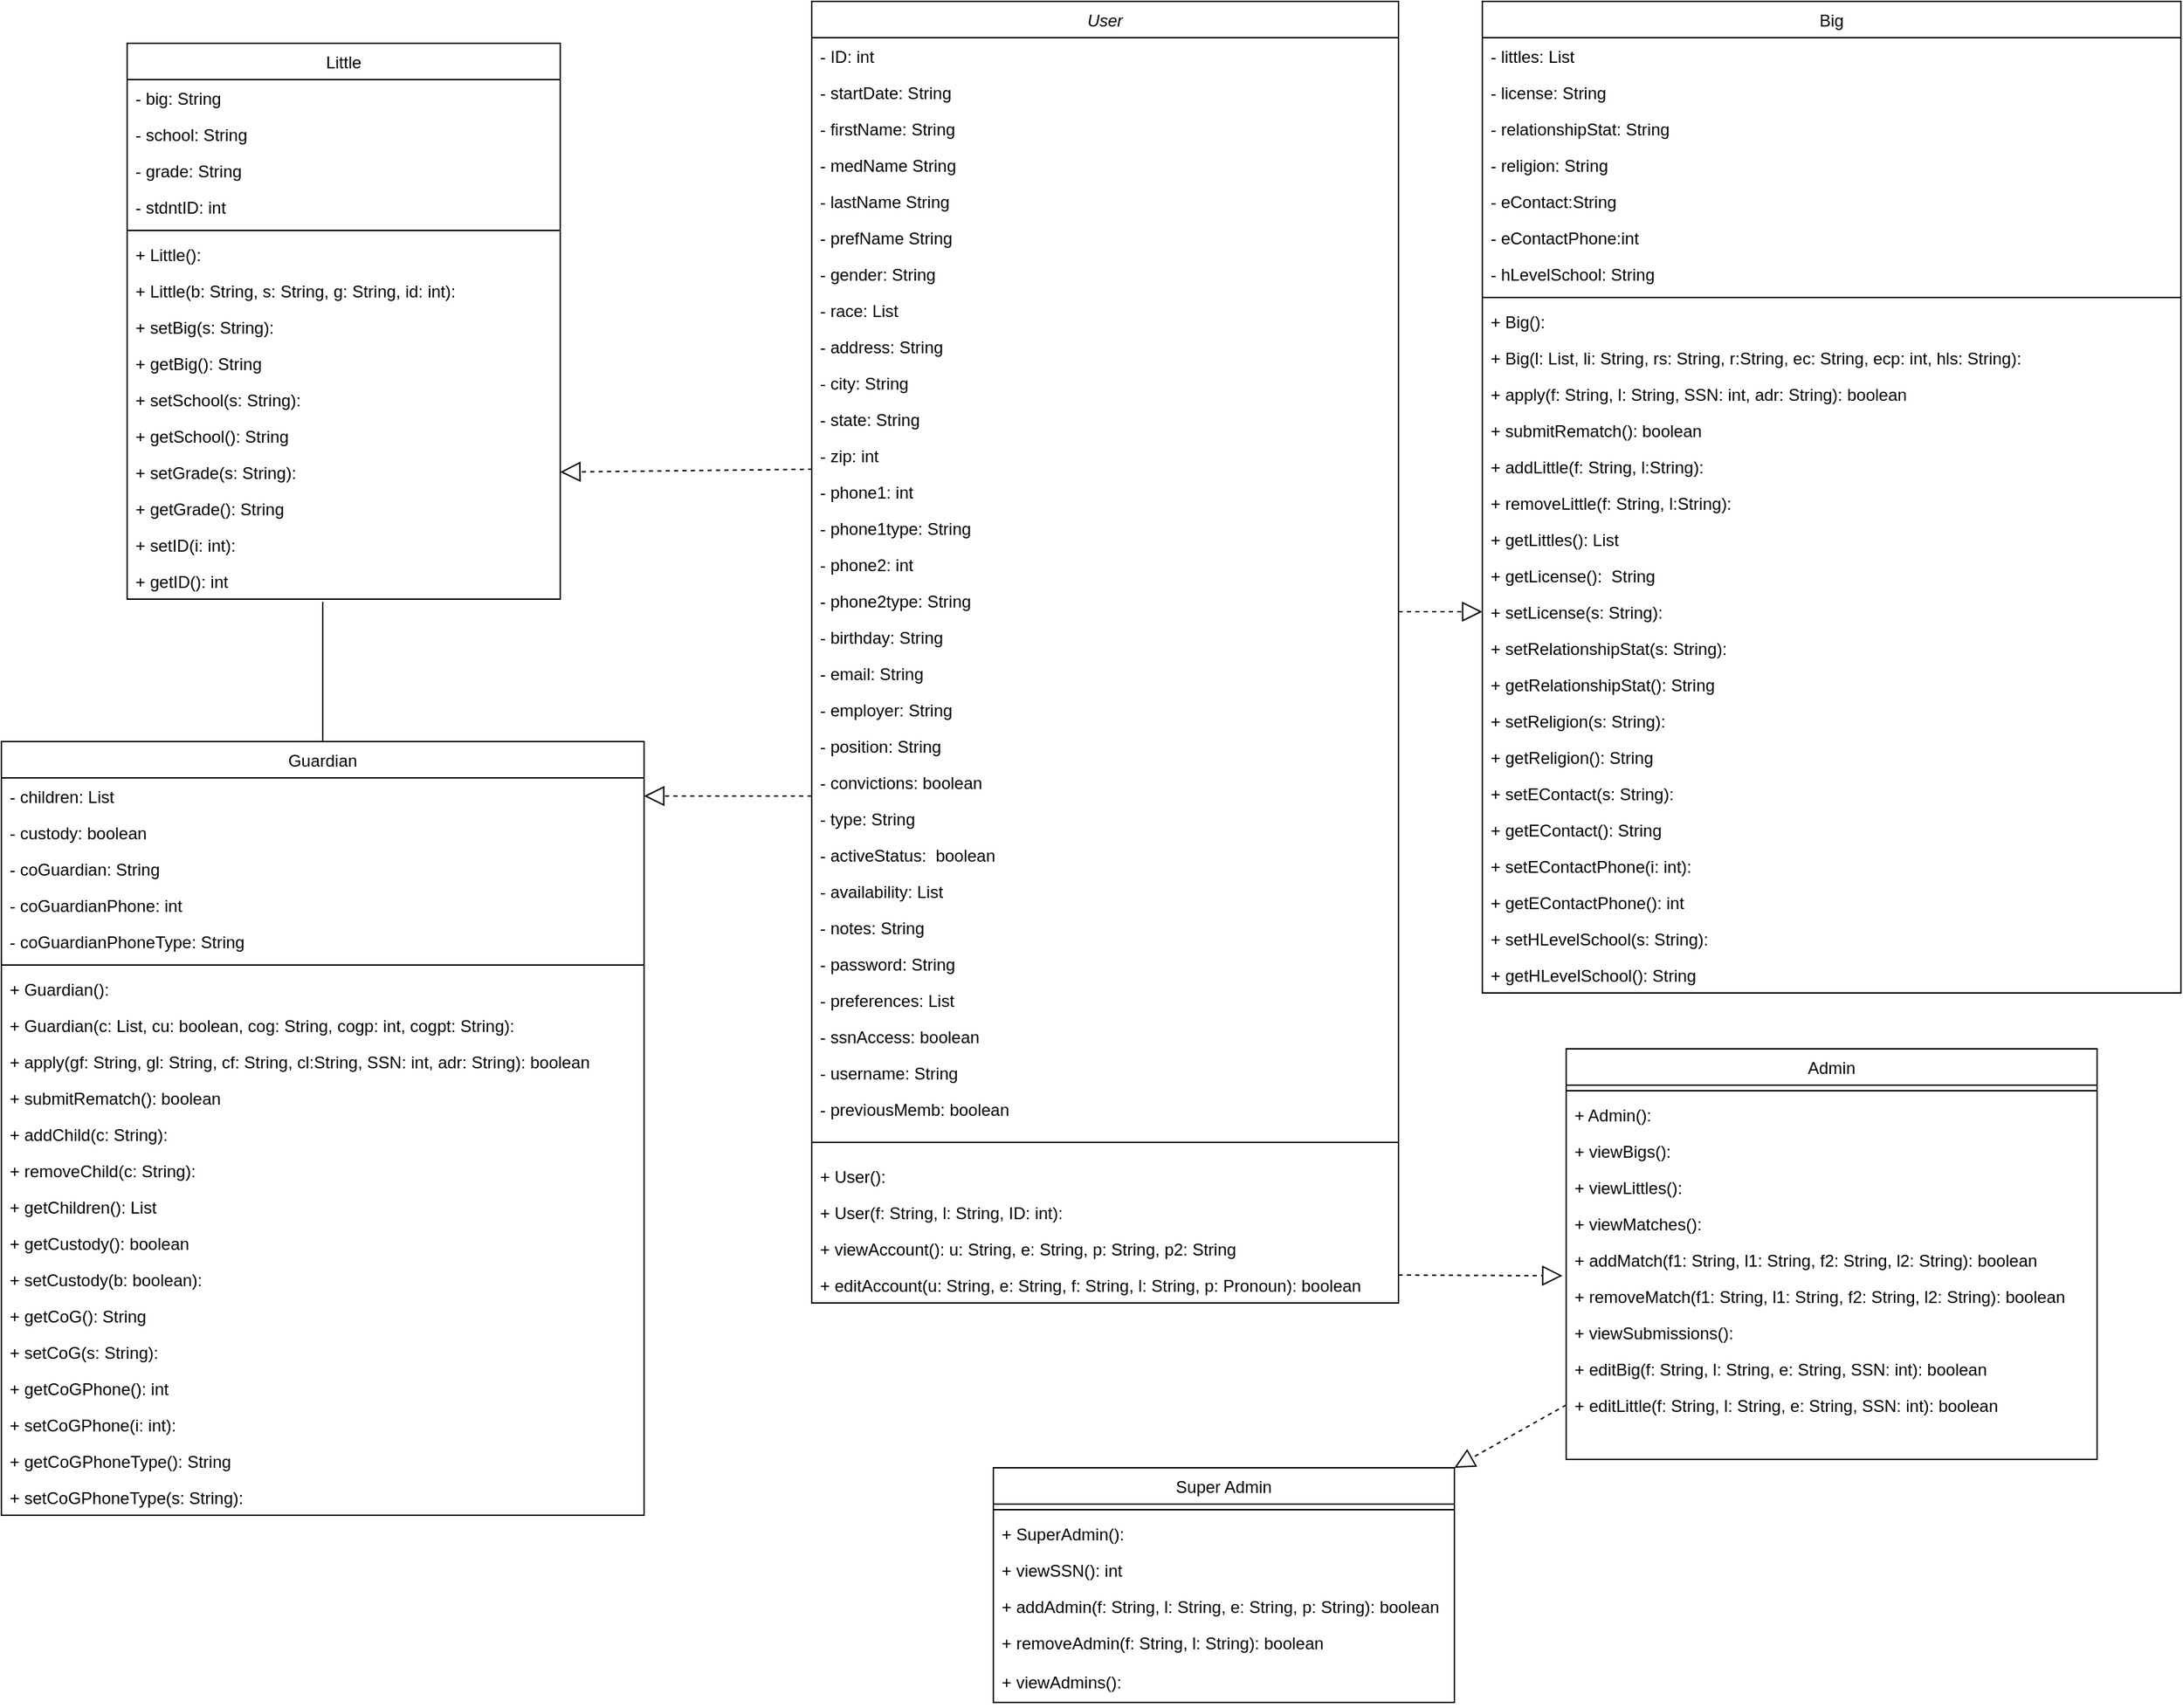 <mxfile version="16.5.6" type="github">
  <diagram id="C5RBs43oDa-KdzZeNtuy" name="Page-1">
    <mxGraphModel dx="3792" dy="1360" grid="1" gridSize="10" guides="1" tooltips="1" connect="1" arrows="1" fold="1" page="1" pageScale="1" pageWidth="827" pageHeight="1169" math="0" shadow="0">
      <root>
        <mxCell id="WIyWlLk6GJQsqaUBKTNV-0" />
        <mxCell id="WIyWlLk6GJQsqaUBKTNV-1" parent="WIyWlLk6GJQsqaUBKTNV-0" />
        <mxCell id="zkfFHV4jXpPFQw0GAbJ--0" value="User" style="swimlane;fontStyle=2;align=center;verticalAlign=top;childLayout=stackLayout;horizontal=1;startSize=26;horizontalStack=0;resizeParent=1;resizeLast=0;collapsible=1;marginBottom=0;rounded=0;shadow=0;strokeWidth=1;" parent="WIyWlLk6GJQsqaUBKTNV-1" vertex="1">
          <mxGeometry x="20" y="40" width="420" height="932" as="geometry">
            <mxRectangle x="230" y="140" width="160" height="26" as="alternateBounds" />
          </mxGeometry>
        </mxCell>
        <mxCell id="zkfFHV4jXpPFQw0GAbJ--1" value="- ID: int" style="text;align=left;verticalAlign=top;spacingLeft=4;spacingRight=4;overflow=hidden;rotatable=0;points=[[0,0.5],[1,0.5]];portConstraint=eastwest;" parent="zkfFHV4jXpPFQw0GAbJ--0" vertex="1">
          <mxGeometry y="26" width="420" height="26" as="geometry" />
        </mxCell>
        <mxCell id="zkfFHV4jXpPFQw0GAbJ--2" value="- startDate: String" style="text;align=left;verticalAlign=top;spacingLeft=4;spacingRight=4;overflow=hidden;rotatable=0;points=[[0,0.5],[1,0.5]];portConstraint=eastwest;rounded=0;shadow=0;html=0;" parent="zkfFHV4jXpPFQw0GAbJ--0" vertex="1">
          <mxGeometry y="52" width="420" height="26" as="geometry" />
        </mxCell>
        <mxCell id="zkfFHV4jXpPFQw0GAbJ--3" value="- firstName: String" style="text;align=left;verticalAlign=top;spacingLeft=4;spacingRight=4;overflow=hidden;rotatable=0;points=[[0,0.5],[1,0.5]];portConstraint=eastwest;rounded=0;shadow=0;html=0;" parent="zkfFHV4jXpPFQw0GAbJ--0" vertex="1">
          <mxGeometry y="78" width="420" height="26" as="geometry" />
        </mxCell>
        <mxCell id="RXOYsTzHCJB5Xscx5k4f-55" value="- medName String" style="text;align=left;verticalAlign=top;spacingLeft=4;spacingRight=4;overflow=hidden;rotatable=0;points=[[0,0.5],[1,0.5]];portConstraint=eastwest;rounded=0;shadow=0;html=0;" vertex="1" parent="zkfFHV4jXpPFQw0GAbJ--0">
          <mxGeometry y="104" width="420" height="26" as="geometry" />
        </mxCell>
        <mxCell id="RXOYsTzHCJB5Xscx5k4f-11" value="- lastName String" style="text;align=left;verticalAlign=top;spacingLeft=4;spacingRight=4;overflow=hidden;rotatable=0;points=[[0,0.5],[1,0.5]];portConstraint=eastwest;rounded=0;shadow=0;html=0;" vertex="1" parent="zkfFHV4jXpPFQw0GAbJ--0">
          <mxGeometry y="130" width="420" height="26" as="geometry" />
        </mxCell>
        <mxCell id="RXOYsTzHCJB5Xscx5k4f-54" value="- prefName String" style="text;align=left;verticalAlign=top;spacingLeft=4;spacingRight=4;overflow=hidden;rotatable=0;points=[[0,0.5],[1,0.5]];portConstraint=eastwest;rounded=0;shadow=0;html=0;" vertex="1" parent="zkfFHV4jXpPFQw0GAbJ--0">
          <mxGeometry y="156" width="420" height="26" as="geometry" />
        </mxCell>
        <mxCell id="RXOYsTzHCJB5Xscx5k4f-60" value="- gender: String" style="text;align=left;verticalAlign=top;spacingLeft=4;spacingRight=4;overflow=hidden;rotatable=0;points=[[0,0.5],[1,0.5]];portConstraint=eastwest;" vertex="1" parent="zkfFHV4jXpPFQw0GAbJ--0">
          <mxGeometry y="182" width="420" height="26" as="geometry" />
        </mxCell>
        <mxCell id="RXOYsTzHCJB5Xscx5k4f-65" value="- race: List" style="text;align=left;verticalAlign=top;spacingLeft=4;spacingRight=4;overflow=hidden;rotatable=0;points=[[0,0.5],[1,0.5]];portConstraint=eastwest;" vertex="1" parent="zkfFHV4jXpPFQw0GAbJ--0">
          <mxGeometry y="208" width="420" height="26" as="geometry" />
        </mxCell>
        <mxCell id="RXOYsTzHCJB5Xscx5k4f-12" value="- address: String" style="text;align=left;verticalAlign=top;spacingLeft=4;spacingRight=4;overflow=hidden;rotatable=0;points=[[0,0.5],[1,0.5]];portConstraint=eastwest;rounded=0;shadow=0;html=0;" vertex="1" parent="zkfFHV4jXpPFQw0GAbJ--0">
          <mxGeometry y="234" width="420" height="26" as="geometry" />
        </mxCell>
        <mxCell id="RXOYsTzHCJB5Xscx5k4f-13" value="- city: String" style="text;align=left;verticalAlign=top;spacingLeft=4;spacingRight=4;overflow=hidden;rotatable=0;points=[[0,0.5],[1,0.5]];portConstraint=eastwest;rounded=0;shadow=0;html=0;" vertex="1" parent="zkfFHV4jXpPFQw0GAbJ--0">
          <mxGeometry y="260" width="420" height="26" as="geometry" />
        </mxCell>
        <mxCell id="RXOYsTzHCJB5Xscx5k4f-14" value="- state: String" style="text;align=left;verticalAlign=top;spacingLeft=4;spacingRight=4;overflow=hidden;rotatable=0;points=[[0,0.5],[1,0.5]];portConstraint=eastwest;rounded=0;shadow=0;html=0;" vertex="1" parent="zkfFHV4jXpPFQw0GAbJ--0">
          <mxGeometry y="286" width="420" height="26" as="geometry" />
        </mxCell>
        <mxCell id="RXOYsTzHCJB5Xscx5k4f-15" value="- zip: int" style="text;align=left;verticalAlign=top;spacingLeft=4;spacingRight=4;overflow=hidden;rotatable=0;points=[[0,0.5],[1,0.5]];portConstraint=eastwest;rounded=0;shadow=0;html=0;" vertex="1" parent="zkfFHV4jXpPFQw0GAbJ--0">
          <mxGeometry y="312" width="420" height="26" as="geometry" />
        </mxCell>
        <mxCell id="RXOYsTzHCJB5Xscx5k4f-16" value="- phone1: int" style="text;align=left;verticalAlign=top;spacingLeft=4;spacingRight=4;overflow=hidden;rotatable=0;points=[[0,0.5],[1,0.5]];portConstraint=eastwest;rounded=0;shadow=0;html=0;" vertex="1" parent="zkfFHV4jXpPFQw0GAbJ--0">
          <mxGeometry y="338" width="420" height="26" as="geometry" />
        </mxCell>
        <mxCell id="RXOYsTzHCJB5Xscx5k4f-17" value="- phone1type: String" style="text;align=left;verticalAlign=top;spacingLeft=4;spacingRight=4;overflow=hidden;rotatable=0;points=[[0,0.5],[1,0.5]];portConstraint=eastwest;rounded=0;shadow=0;html=0;" vertex="1" parent="zkfFHV4jXpPFQw0GAbJ--0">
          <mxGeometry y="364" width="420" height="26" as="geometry" />
        </mxCell>
        <mxCell id="RXOYsTzHCJB5Xscx5k4f-18" value="- phone2: int" style="text;align=left;verticalAlign=top;spacingLeft=4;spacingRight=4;overflow=hidden;rotatable=0;points=[[0,0.5],[1,0.5]];portConstraint=eastwest;rounded=0;shadow=0;html=0;" vertex="1" parent="zkfFHV4jXpPFQw0GAbJ--0">
          <mxGeometry y="390" width="420" height="26" as="geometry" />
        </mxCell>
        <mxCell id="RXOYsTzHCJB5Xscx5k4f-19" value="- phone2type: String" style="text;align=left;verticalAlign=top;spacingLeft=4;spacingRight=4;overflow=hidden;rotatable=0;points=[[0,0.5],[1,0.5]];portConstraint=eastwest;rounded=0;shadow=0;html=0;" vertex="1" parent="zkfFHV4jXpPFQw0GAbJ--0">
          <mxGeometry y="416" width="420" height="26" as="geometry" />
        </mxCell>
        <mxCell id="RXOYsTzHCJB5Xscx5k4f-20" value="- birthday: String" style="text;align=left;verticalAlign=top;spacingLeft=4;spacingRight=4;overflow=hidden;rotatable=0;points=[[0,0.5],[1,0.5]];portConstraint=eastwest;rounded=0;shadow=0;html=0;" vertex="1" parent="zkfFHV4jXpPFQw0GAbJ--0">
          <mxGeometry y="442" width="420" height="26" as="geometry" />
        </mxCell>
        <mxCell id="RXOYsTzHCJB5Xscx5k4f-21" value="- email: String" style="text;align=left;verticalAlign=top;spacingLeft=4;spacingRight=4;overflow=hidden;rotatable=0;points=[[0,0.5],[1,0.5]];portConstraint=eastwest;rounded=0;shadow=0;html=0;" vertex="1" parent="zkfFHV4jXpPFQw0GAbJ--0">
          <mxGeometry y="468" width="420" height="26" as="geometry" />
        </mxCell>
        <mxCell id="RXOYsTzHCJB5Xscx5k4f-22" value="- employer: String" style="text;align=left;verticalAlign=top;spacingLeft=4;spacingRight=4;overflow=hidden;rotatable=0;points=[[0,0.5],[1,0.5]];portConstraint=eastwest;rounded=0;shadow=0;html=0;" vertex="1" parent="zkfFHV4jXpPFQw0GAbJ--0">
          <mxGeometry y="494" width="420" height="26" as="geometry" />
        </mxCell>
        <mxCell id="RXOYsTzHCJB5Xscx5k4f-23" value="- position: String" style="text;align=left;verticalAlign=top;spacingLeft=4;spacingRight=4;overflow=hidden;rotatable=0;points=[[0,0.5],[1,0.5]];portConstraint=eastwest;rounded=0;shadow=0;html=0;" vertex="1" parent="zkfFHV4jXpPFQw0GAbJ--0">
          <mxGeometry y="520" width="420" height="26" as="geometry" />
        </mxCell>
        <mxCell id="RXOYsTzHCJB5Xscx5k4f-24" value="- convictions: boolean" style="text;align=left;verticalAlign=top;spacingLeft=4;spacingRight=4;overflow=hidden;rotatable=0;points=[[0,0.5],[1,0.5]];portConstraint=eastwest;rounded=0;shadow=0;html=0;" vertex="1" parent="zkfFHV4jXpPFQw0GAbJ--0">
          <mxGeometry y="546" width="420" height="26" as="geometry" />
        </mxCell>
        <mxCell id="RXOYsTzHCJB5Xscx5k4f-25" value="- type: String" style="text;align=left;verticalAlign=top;spacingLeft=4;spacingRight=4;overflow=hidden;rotatable=0;points=[[0,0.5],[1,0.5]];portConstraint=eastwest;rounded=0;shadow=0;html=0;" vertex="1" parent="zkfFHV4jXpPFQw0GAbJ--0">
          <mxGeometry y="572" width="420" height="26" as="geometry" />
        </mxCell>
        <mxCell id="RXOYsTzHCJB5Xscx5k4f-26" value="- activeStatus:  boolean" style="text;align=left;verticalAlign=top;spacingLeft=4;spacingRight=4;overflow=hidden;rotatable=0;points=[[0,0.5],[1,0.5]];portConstraint=eastwest;rounded=0;shadow=0;html=0;" vertex="1" parent="zkfFHV4jXpPFQw0GAbJ--0">
          <mxGeometry y="598" width="420" height="26" as="geometry" />
        </mxCell>
        <mxCell id="RXOYsTzHCJB5Xscx5k4f-27" value="- availability: List" style="text;align=left;verticalAlign=top;spacingLeft=4;spacingRight=4;overflow=hidden;rotatable=0;points=[[0,0.5],[1,0.5]];portConstraint=eastwest;rounded=0;shadow=0;html=0;" vertex="1" parent="zkfFHV4jXpPFQw0GAbJ--0">
          <mxGeometry y="624" width="420" height="26" as="geometry" />
        </mxCell>
        <mxCell id="RXOYsTzHCJB5Xscx5k4f-29" value="- notes: String" style="text;align=left;verticalAlign=top;spacingLeft=4;spacingRight=4;overflow=hidden;rotatable=0;points=[[0,0.5],[1,0.5]];portConstraint=eastwest;rounded=0;shadow=0;html=0;" vertex="1" parent="zkfFHV4jXpPFQw0GAbJ--0">
          <mxGeometry y="650" width="420" height="26" as="geometry" />
        </mxCell>
        <mxCell id="RXOYsTzHCJB5Xscx5k4f-28" value="- password: String" style="text;align=left;verticalAlign=top;spacingLeft=4;spacingRight=4;overflow=hidden;rotatable=0;points=[[0,0.5],[1,0.5]];portConstraint=eastwest;rounded=0;shadow=0;html=0;" vertex="1" parent="zkfFHV4jXpPFQw0GAbJ--0">
          <mxGeometry y="676" width="420" height="26" as="geometry" />
        </mxCell>
        <mxCell id="RXOYsTzHCJB5Xscx5k4f-32" value="- preferences: List" style="text;align=left;verticalAlign=top;spacingLeft=4;spacingRight=4;overflow=hidden;rotatable=0;points=[[0,0.5],[1,0.5]];portConstraint=eastwest;rounded=0;shadow=0;html=0;" vertex="1" parent="zkfFHV4jXpPFQw0GAbJ--0">
          <mxGeometry y="702" width="420" height="26" as="geometry" />
        </mxCell>
        <mxCell id="RXOYsTzHCJB5Xscx5k4f-33" value="- ssnAccess: boolean" style="text;align=left;verticalAlign=top;spacingLeft=4;spacingRight=4;overflow=hidden;rotatable=0;points=[[0,0.5],[1,0.5]];portConstraint=eastwest;rounded=0;shadow=0;html=0;" vertex="1" parent="zkfFHV4jXpPFQw0GAbJ--0">
          <mxGeometry y="728" width="420" height="26" as="geometry" />
        </mxCell>
        <mxCell id="RXOYsTzHCJB5Xscx5k4f-34" value="- username: String" style="text;align=left;verticalAlign=top;spacingLeft=4;spacingRight=4;overflow=hidden;rotatable=0;points=[[0,0.5],[1,0.5]];portConstraint=eastwest;rounded=0;shadow=0;html=0;" vertex="1" parent="zkfFHV4jXpPFQw0GAbJ--0">
          <mxGeometry y="754" width="420" height="26" as="geometry" />
        </mxCell>
        <mxCell id="RXOYsTzHCJB5Xscx5k4f-66" value="- previousMemb: boolean" style="text;align=left;verticalAlign=top;spacingLeft=4;spacingRight=4;overflow=hidden;rotatable=0;points=[[0,0.5],[1,0.5]];portConstraint=eastwest;rounded=0;shadow=0;html=0;" vertex="1" parent="zkfFHV4jXpPFQw0GAbJ--0">
          <mxGeometry y="780" width="420" height="26" as="geometry" />
        </mxCell>
        <mxCell id="zkfFHV4jXpPFQw0GAbJ--4" value="" style="line;html=1;strokeWidth=1;align=left;verticalAlign=middle;spacingTop=-1;spacingLeft=3;spacingRight=3;rotatable=0;labelPosition=right;points=[];portConstraint=eastwest;" parent="zkfFHV4jXpPFQw0GAbJ--0" vertex="1">
          <mxGeometry y="806" width="420" height="22" as="geometry" />
        </mxCell>
        <mxCell id="RXOYsTzHCJB5Xscx5k4f-97" value="+ User():" style="text;align=left;verticalAlign=top;spacingLeft=4;spacingRight=4;overflow=hidden;rotatable=0;points=[[0,0.5],[1,0.5]];portConstraint=eastwest;" vertex="1" parent="zkfFHV4jXpPFQw0GAbJ--0">
          <mxGeometry y="828" width="420" height="26" as="geometry" />
        </mxCell>
        <mxCell id="RXOYsTzHCJB5Xscx5k4f-77" value="+ User(f: String, l: String, ID: int):" style="text;align=left;verticalAlign=top;spacingLeft=4;spacingRight=4;overflow=hidden;rotatable=0;points=[[0,0.5],[1,0.5]];portConstraint=eastwest;" vertex="1" parent="zkfFHV4jXpPFQw0GAbJ--0">
          <mxGeometry y="854" width="420" height="26" as="geometry" />
        </mxCell>
        <mxCell id="RXOYsTzHCJB5Xscx5k4f-40" value="+ viewAccount(): u: String, e: String, p: String, p2: String" style="text;align=left;verticalAlign=top;spacingLeft=4;spacingRight=4;overflow=hidden;rotatable=0;points=[[0,0.5],[1,0.5]];portConstraint=eastwest;" vertex="1" parent="zkfFHV4jXpPFQw0GAbJ--0">
          <mxGeometry y="880" width="420" height="26" as="geometry" />
        </mxCell>
        <mxCell id="RXOYsTzHCJB5Xscx5k4f-42" value="+ editAccount(u: String, e: String, f: String, l: String, p: Pronoun): boolean" style="text;align=left;verticalAlign=top;spacingLeft=4;spacingRight=4;overflow=hidden;rotatable=0;points=[[0,0.5],[1,0.5]];portConstraint=eastwest;" vertex="1" parent="zkfFHV4jXpPFQw0GAbJ--0">
          <mxGeometry y="906" width="420" height="26" as="geometry" />
        </mxCell>
        <mxCell id="zkfFHV4jXpPFQw0GAbJ--6" value="Admin" style="swimlane;fontStyle=0;align=center;verticalAlign=top;childLayout=stackLayout;horizontal=1;startSize=26;horizontalStack=0;resizeParent=1;resizeLast=0;collapsible=1;marginBottom=0;rounded=0;shadow=0;strokeWidth=1;" parent="WIyWlLk6GJQsqaUBKTNV-1" vertex="1">
          <mxGeometry x="560" y="790" width="380" height="294" as="geometry">
            <mxRectangle x="130" y="380" width="160" height="26" as="alternateBounds" />
          </mxGeometry>
        </mxCell>
        <mxCell id="zkfFHV4jXpPFQw0GAbJ--9" value="" style="line;html=1;strokeWidth=1;align=left;verticalAlign=middle;spacingTop=-1;spacingLeft=3;spacingRight=3;rotatable=0;labelPosition=right;points=[];portConstraint=eastwest;" parent="zkfFHV4jXpPFQw0GAbJ--6" vertex="1">
          <mxGeometry y="26" width="380" height="8" as="geometry" />
        </mxCell>
        <mxCell id="zkfFHV4jXpPFQw0GAbJ--11" value="+ Admin():" style="text;align=left;verticalAlign=top;spacingLeft=4;spacingRight=4;overflow=hidden;rotatable=0;points=[[0,0.5],[1,0.5]];portConstraint=eastwest;" parent="zkfFHV4jXpPFQw0GAbJ--6" vertex="1">
          <mxGeometry y="34" width="380" height="26" as="geometry" />
        </mxCell>
        <mxCell id="RXOYsTzHCJB5Xscx5k4f-78" value="+ viewBigs(): " style="text;align=left;verticalAlign=top;spacingLeft=4;spacingRight=4;overflow=hidden;rotatable=0;points=[[0,0.5],[1,0.5]];portConstraint=eastwest;" vertex="1" parent="zkfFHV4jXpPFQw0GAbJ--6">
          <mxGeometry y="60" width="380" height="26" as="geometry" />
        </mxCell>
        <mxCell id="RXOYsTzHCJB5Xscx5k4f-38" value="+ viewLittles(): " style="text;align=left;verticalAlign=top;spacingLeft=4;spacingRight=4;overflow=hidden;rotatable=0;points=[[0,0.5],[1,0.5]];portConstraint=eastwest;" vertex="1" parent="zkfFHV4jXpPFQw0GAbJ--6">
          <mxGeometry y="86" width="380" height="26" as="geometry" />
        </mxCell>
        <mxCell id="RXOYsTzHCJB5Xscx5k4f-39" value="+ viewMatches(): " style="text;align=left;verticalAlign=top;spacingLeft=4;spacingRight=4;overflow=hidden;rotatable=0;points=[[0,0.5],[1,0.5]];portConstraint=eastwest;" vertex="1" parent="zkfFHV4jXpPFQw0GAbJ--6">
          <mxGeometry y="112" width="380" height="26" as="geometry" />
        </mxCell>
        <mxCell id="RXOYsTzHCJB5Xscx5k4f-43" value="+ addMatch(f1: String, l1: String, f2: String, l2: String): boolean " style="text;align=left;verticalAlign=top;spacingLeft=4;spacingRight=4;overflow=hidden;rotatable=0;points=[[0,0.5],[1,0.5]];portConstraint=eastwest;" vertex="1" parent="zkfFHV4jXpPFQw0GAbJ--6">
          <mxGeometry y="138" width="380" height="26" as="geometry" />
        </mxCell>
        <mxCell id="RXOYsTzHCJB5Xscx5k4f-44" value="+ removeMatch(f1: String, l1: String, f2: String, l2: String): boolean " style="text;align=left;verticalAlign=top;spacingLeft=4;spacingRight=4;overflow=hidden;rotatable=0;points=[[0,0.5],[1,0.5]];portConstraint=eastwest;" vertex="1" parent="zkfFHV4jXpPFQw0GAbJ--6">
          <mxGeometry y="164" width="380" height="26" as="geometry" />
        </mxCell>
        <mxCell id="RXOYsTzHCJB5Xscx5k4f-46" value="+ viewSubmissions(): " style="text;align=left;verticalAlign=top;spacingLeft=4;spacingRight=4;overflow=hidden;rotatable=0;points=[[0,0.5],[1,0.5]];portConstraint=eastwest;" vertex="1" parent="zkfFHV4jXpPFQw0GAbJ--6">
          <mxGeometry y="190" width="380" height="26" as="geometry" />
        </mxCell>
        <mxCell id="RXOYsTzHCJB5Xscx5k4f-47" value="+ editBig(f: String, l: String, e: String, SSN: int): boolean " style="text;align=left;verticalAlign=top;spacingLeft=4;spacingRight=4;overflow=hidden;rotatable=0;points=[[0,0.5],[1,0.5]];portConstraint=eastwest;" vertex="1" parent="zkfFHV4jXpPFQw0GAbJ--6">
          <mxGeometry y="216" width="380" height="26" as="geometry" />
        </mxCell>
        <mxCell id="RXOYsTzHCJB5Xscx5k4f-48" value="+ editLittle(f: String, l: String, e: String, SSN: int): boolean " style="text;align=left;verticalAlign=top;spacingLeft=4;spacingRight=4;overflow=hidden;rotatable=0;points=[[0,0.5],[1,0.5]];portConstraint=eastwest;" vertex="1" parent="zkfFHV4jXpPFQw0GAbJ--6">
          <mxGeometry y="242" width="380" height="26" as="geometry" />
        </mxCell>
        <mxCell id="zkfFHV4jXpPFQw0GAbJ--13" value="Little" style="swimlane;fontStyle=0;align=center;verticalAlign=top;childLayout=stackLayout;horizontal=1;startSize=26;horizontalStack=0;resizeParent=1;resizeLast=0;collapsible=1;marginBottom=0;rounded=0;shadow=0;strokeWidth=1;" parent="WIyWlLk6GJQsqaUBKTNV-1" vertex="1">
          <mxGeometry x="-470" y="70" width="310" height="398" as="geometry">
            <mxRectangle x="340" y="380" width="170" height="26" as="alternateBounds" />
          </mxGeometry>
        </mxCell>
        <mxCell id="zkfFHV4jXpPFQw0GAbJ--14" value="- big: String" style="text;align=left;verticalAlign=top;spacingLeft=4;spacingRight=4;overflow=hidden;rotatable=0;points=[[0,0.5],[1,0.5]];portConstraint=eastwest;" parent="zkfFHV4jXpPFQw0GAbJ--13" vertex="1">
          <mxGeometry y="26" width="310" height="26" as="geometry" />
        </mxCell>
        <mxCell id="RXOYsTzHCJB5Xscx5k4f-62" value="- school: String" style="text;align=left;verticalAlign=top;spacingLeft=4;spacingRight=4;overflow=hidden;rotatable=0;points=[[0,0.5],[1,0.5]];portConstraint=eastwest;" vertex="1" parent="zkfFHV4jXpPFQw0GAbJ--13">
          <mxGeometry y="52" width="310" height="26" as="geometry" />
        </mxCell>
        <mxCell id="RXOYsTzHCJB5Xscx5k4f-61" value="- grade: String" style="text;align=left;verticalAlign=top;spacingLeft=4;spacingRight=4;overflow=hidden;rotatable=0;points=[[0,0.5],[1,0.5]];portConstraint=eastwest;" vertex="1" parent="zkfFHV4jXpPFQw0GAbJ--13">
          <mxGeometry y="78" width="310" height="26" as="geometry" />
        </mxCell>
        <mxCell id="RXOYsTzHCJB5Xscx5k4f-63" value="- stdntID: int" style="text;align=left;verticalAlign=top;spacingLeft=4;spacingRight=4;overflow=hidden;rotatable=0;points=[[0,0.5],[1,0.5]];portConstraint=eastwest;" vertex="1" parent="zkfFHV4jXpPFQw0GAbJ--13">
          <mxGeometry y="104" width="310" height="26" as="geometry" />
        </mxCell>
        <mxCell id="zkfFHV4jXpPFQw0GAbJ--15" value="" style="line;html=1;strokeWidth=1;align=left;verticalAlign=middle;spacingTop=-1;spacingLeft=3;spacingRight=3;rotatable=0;labelPosition=right;points=[];portConstraint=eastwest;" parent="zkfFHV4jXpPFQw0GAbJ--13" vertex="1">
          <mxGeometry y="130" width="310" height="8" as="geometry" />
        </mxCell>
        <mxCell id="RXOYsTzHCJB5Xscx5k4f-82" value="+ Little():" style="text;align=left;verticalAlign=top;spacingLeft=4;spacingRight=4;overflow=hidden;rotatable=0;points=[[0,0.5],[1,0.5]];portConstraint=eastwest;" vertex="1" parent="zkfFHV4jXpPFQw0GAbJ--13">
          <mxGeometry y="138" width="310" height="26" as="geometry" />
        </mxCell>
        <mxCell id="RXOYsTzHCJB5Xscx5k4f-100" value="+ Little(b: String, s: String, g: String, id: int):" style="text;align=left;verticalAlign=top;spacingLeft=4;spacingRight=4;overflow=hidden;rotatable=0;points=[[0,0.5],[1,0.5]];portConstraint=eastwest;" vertex="1" parent="zkfFHV4jXpPFQw0GAbJ--13">
          <mxGeometry y="164" width="310" height="26" as="geometry" />
        </mxCell>
        <mxCell id="RXOYsTzHCJB5Xscx5k4f-101" value="+ setBig(s: String):" style="text;align=left;verticalAlign=top;spacingLeft=4;spacingRight=4;overflow=hidden;rotatable=0;points=[[0,0.5],[1,0.5]];portConstraint=eastwest;" vertex="1" parent="zkfFHV4jXpPFQw0GAbJ--13">
          <mxGeometry y="190" width="310" height="26" as="geometry" />
        </mxCell>
        <mxCell id="RXOYsTzHCJB5Xscx5k4f-102" value="+ getBig(): String" style="text;align=left;verticalAlign=top;spacingLeft=4;spacingRight=4;overflow=hidden;rotatable=0;points=[[0,0.5],[1,0.5]];portConstraint=eastwest;" vertex="1" parent="zkfFHV4jXpPFQw0GAbJ--13">
          <mxGeometry y="216" width="310" height="26" as="geometry" />
        </mxCell>
        <mxCell id="RXOYsTzHCJB5Xscx5k4f-103" value="+ setSchool(s: String):" style="text;align=left;verticalAlign=top;spacingLeft=4;spacingRight=4;overflow=hidden;rotatable=0;points=[[0,0.5],[1,0.5]];portConstraint=eastwest;" vertex="1" parent="zkfFHV4jXpPFQw0GAbJ--13">
          <mxGeometry y="242" width="310" height="26" as="geometry" />
        </mxCell>
        <mxCell id="RXOYsTzHCJB5Xscx5k4f-104" value="+ getSchool(): String" style="text;align=left;verticalAlign=top;spacingLeft=4;spacingRight=4;overflow=hidden;rotatable=0;points=[[0,0.5],[1,0.5]];portConstraint=eastwest;" vertex="1" parent="zkfFHV4jXpPFQw0GAbJ--13">
          <mxGeometry y="268" width="310" height="26" as="geometry" />
        </mxCell>
        <mxCell id="RXOYsTzHCJB5Xscx5k4f-105" value="+ setGrade(s: String):" style="text;align=left;verticalAlign=top;spacingLeft=4;spacingRight=4;overflow=hidden;rotatable=0;points=[[0,0.5],[1,0.5]];portConstraint=eastwest;" vertex="1" parent="zkfFHV4jXpPFQw0GAbJ--13">
          <mxGeometry y="294" width="310" height="26" as="geometry" />
        </mxCell>
        <mxCell id="RXOYsTzHCJB5Xscx5k4f-106" value="+ getGrade(): String" style="text;align=left;verticalAlign=top;spacingLeft=4;spacingRight=4;overflow=hidden;rotatable=0;points=[[0,0.5],[1,0.5]];portConstraint=eastwest;" vertex="1" parent="zkfFHV4jXpPFQw0GAbJ--13">
          <mxGeometry y="320" width="310" height="26" as="geometry" />
        </mxCell>
        <mxCell id="RXOYsTzHCJB5Xscx5k4f-107" value="+ setID(i: int):" style="text;align=left;verticalAlign=top;spacingLeft=4;spacingRight=4;overflow=hidden;rotatable=0;points=[[0,0.5],[1,0.5]];portConstraint=eastwest;" vertex="1" parent="zkfFHV4jXpPFQw0GAbJ--13">
          <mxGeometry y="346" width="310" height="26" as="geometry" />
        </mxCell>
        <mxCell id="RXOYsTzHCJB5Xscx5k4f-108" value="+ getID(): int" style="text;align=left;verticalAlign=top;spacingLeft=4;spacingRight=4;overflow=hidden;rotatable=0;points=[[0,0.5],[1,0.5]];portConstraint=eastwest;" vertex="1" parent="zkfFHV4jXpPFQw0GAbJ--13">
          <mxGeometry y="372" width="310" height="26" as="geometry" />
        </mxCell>
        <mxCell id="zkfFHV4jXpPFQw0GAbJ--17" value="Big" style="swimlane;fontStyle=0;align=center;verticalAlign=top;childLayout=stackLayout;horizontal=1;startSize=26;horizontalStack=0;resizeParent=1;resizeLast=0;collapsible=1;marginBottom=0;rounded=0;shadow=0;strokeWidth=1;" parent="WIyWlLk6GJQsqaUBKTNV-1" vertex="1">
          <mxGeometry x="500" y="40" width="500" height="710" as="geometry">
            <mxRectangle x="550" y="140" width="160" height="26" as="alternateBounds" />
          </mxGeometry>
        </mxCell>
        <mxCell id="zkfFHV4jXpPFQw0GAbJ--18" value="- littles: List" style="text;align=left;verticalAlign=top;spacingLeft=4;spacingRight=4;overflow=hidden;rotatable=0;points=[[0,0.5],[1,0.5]];portConstraint=eastwest;" parent="zkfFHV4jXpPFQw0GAbJ--17" vertex="1">
          <mxGeometry y="26" width="500" height="26" as="geometry" />
        </mxCell>
        <mxCell id="RXOYsTzHCJB5Xscx5k4f-71" value="- license: String" style="text;align=left;verticalAlign=top;spacingLeft=4;spacingRight=4;overflow=hidden;rotatable=0;points=[[0,0.5],[1,0.5]];portConstraint=eastwest;" vertex="1" parent="zkfFHV4jXpPFQw0GAbJ--17">
          <mxGeometry y="52" width="500" height="26" as="geometry" />
        </mxCell>
        <mxCell id="RXOYsTzHCJB5Xscx5k4f-72" value="- relationshipStat: String" style="text;align=left;verticalAlign=top;spacingLeft=4;spacingRight=4;overflow=hidden;rotatable=0;points=[[0,0.5],[1,0.5]];portConstraint=eastwest;" vertex="1" parent="zkfFHV4jXpPFQw0GAbJ--17">
          <mxGeometry y="78" width="500" height="26" as="geometry" />
        </mxCell>
        <mxCell id="RXOYsTzHCJB5Xscx5k4f-76" value="- religion: String" style="text;align=left;verticalAlign=top;spacingLeft=4;spacingRight=4;overflow=hidden;rotatable=0;points=[[0,0.5],[1,0.5]];portConstraint=eastwest;" vertex="1" parent="zkfFHV4jXpPFQw0GAbJ--17">
          <mxGeometry y="104" width="500" height="26" as="geometry" />
        </mxCell>
        <mxCell id="RXOYsTzHCJB5Xscx5k4f-73" value="- eContact:String" style="text;align=left;verticalAlign=top;spacingLeft=4;spacingRight=4;overflow=hidden;rotatable=0;points=[[0,0.5],[1,0.5]];portConstraint=eastwest;" vertex="1" parent="zkfFHV4jXpPFQw0GAbJ--17">
          <mxGeometry y="130" width="500" height="26" as="geometry" />
        </mxCell>
        <mxCell id="RXOYsTzHCJB5Xscx5k4f-74" value="- eContactPhone:int" style="text;align=left;verticalAlign=top;spacingLeft=4;spacingRight=4;overflow=hidden;rotatable=0;points=[[0,0.5],[1,0.5]];portConstraint=eastwest;" vertex="1" parent="zkfFHV4jXpPFQw0GAbJ--17">
          <mxGeometry y="156" width="500" height="26" as="geometry" />
        </mxCell>
        <mxCell id="RXOYsTzHCJB5Xscx5k4f-75" value="- hLevelSchool: String" style="text;align=left;verticalAlign=top;spacingLeft=4;spacingRight=4;overflow=hidden;rotatable=0;points=[[0,0.5],[1,0.5]];portConstraint=eastwest;" vertex="1" parent="zkfFHV4jXpPFQw0GAbJ--17">
          <mxGeometry y="182" width="500" height="26" as="geometry" />
        </mxCell>
        <mxCell id="zkfFHV4jXpPFQw0GAbJ--23" value="" style="line;html=1;strokeWidth=1;align=left;verticalAlign=middle;spacingTop=-1;spacingLeft=3;spacingRight=3;rotatable=0;labelPosition=right;points=[];portConstraint=eastwest;" parent="zkfFHV4jXpPFQw0GAbJ--17" vertex="1">
          <mxGeometry y="208" width="500" height="8" as="geometry" />
        </mxCell>
        <mxCell id="RXOYsTzHCJB5Xscx5k4f-81" value="+ Big():" style="text;align=left;verticalAlign=top;spacingLeft=4;spacingRight=4;overflow=hidden;rotatable=0;points=[[0,0.5],[1,0.5]];portConstraint=eastwest;" vertex="1" parent="zkfFHV4jXpPFQw0GAbJ--17">
          <mxGeometry y="216" width="500" height="26" as="geometry" />
        </mxCell>
        <mxCell id="RXOYsTzHCJB5Xscx5k4f-96" value="+ Big(l: List, li: String, rs: String, r:String, ec: String, ecp: int, hls: String):" style="text;align=left;verticalAlign=top;spacingLeft=4;spacingRight=4;overflow=hidden;rotatable=0;points=[[0,0.5],[1,0.5]];portConstraint=eastwest;" vertex="1" parent="zkfFHV4jXpPFQw0GAbJ--17">
          <mxGeometry y="242" width="500" height="26" as="geometry" />
        </mxCell>
        <mxCell id="RXOYsTzHCJB5Xscx5k4f-50" value="+ apply(f: String, l: String, SSN: int, adr: String): boolean" style="text;align=left;verticalAlign=top;spacingLeft=4;spacingRight=4;overflow=hidden;rotatable=0;points=[[0,0.5],[1,0.5]];portConstraint=eastwest;" vertex="1" parent="zkfFHV4jXpPFQw0GAbJ--17">
          <mxGeometry y="268" width="500" height="26" as="geometry" />
        </mxCell>
        <mxCell id="RXOYsTzHCJB5Xscx5k4f-68" value="+ submitRematch(): boolean" style="text;align=left;verticalAlign=top;spacingLeft=4;spacingRight=4;overflow=hidden;rotatable=0;points=[[0,0.5],[1,0.5]];portConstraint=eastwest;" vertex="1" parent="zkfFHV4jXpPFQw0GAbJ--17">
          <mxGeometry y="294" width="500" height="26" as="geometry" />
        </mxCell>
        <mxCell id="RXOYsTzHCJB5Xscx5k4f-69" value="+ addLittle(f: String, l:String): " style="text;align=left;verticalAlign=top;spacingLeft=4;spacingRight=4;overflow=hidden;rotatable=0;points=[[0,0.5],[1,0.5]];portConstraint=eastwest;" vertex="1" parent="zkfFHV4jXpPFQw0GAbJ--17">
          <mxGeometry y="320" width="500" height="26" as="geometry" />
        </mxCell>
        <mxCell id="RXOYsTzHCJB5Xscx5k4f-110" value="+ removeLittle(f: String, l:String): " style="text;align=left;verticalAlign=top;spacingLeft=4;spacingRight=4;overflow=hidden;rotatable=0;points=[[0,0.5],[1,0.5]];portConstraint=eastwest;" vertex="1" parent="zkfFHV4jXpPFQw0GAbJ--17">
          <mxGeometry y="346" width="500" height="26" as="geometry" />
        </mxCell>
        <mxCell id="RXOYsTzHCJB5Xscx5k4f-70" value="+ getLittles(): List " style="text;align=left;verticalAlign=top;spacingLeft=4;spacingRight=4;overflow=hidden;rotatable=0;points=[[0,0.5],[1,0.5]];portConstraint=eastwest;" vertex="1" parent="zkfFHV4jXpPFQw0GAbJ--17">
          <mxGeometry y="372" width="500" height="26" as="geometry" />
        </mxCell>
        <mxCell id="RXOYsTzHCJB5Xscx5k4f-83" value="+ getLicense():  String " style="text;align=left;verticalAlign=top;spacingLeft=4;spacingRight=4;overflow=hidden;rotatable=0;points=[[0,0.5],[1,0.5]];portConstraint=eastwest;" vertex="1" parent="zkfFHV4jXpPFQw0GAbJ--17">
          <mxGeometry y="398" width="500" height="26" as="geometry" />
        </mxCell>
        <mxCell id="RXOYsTzHCJB5Xscx5k4f-84" value="+ setLicense(s: String): " style="text;align=left;verticalAlign=top;spacingLeft=4;spacingRight=4;overflow=hidden;rotatable=0;points=[[0,0.5],[1,0.5]];portConstraint=eastwest;" vertex="1" parent="zkfFHV4jXpPFQw0GAbJ--17">
          <mxGeometry y="424" width="500" height="26" as="geometry" />
        </mxCell>
        <mxCell id="RXOYsTzHCJB5Xscx5k4f-85" value="+ setRelationshipStat(s: String):" style="text;align=left;verticalAlign=top;spacingLeft=4;spacingRight=4;overflow=hidden;rotatable=0;points=[[0,0.5],[1,0.5]];portConstraint=eastwest;" vertex="1" parent="zkfFHV4jXpPFQw0GAbJ--17">
          <mxGeometry y="450" width="500" height="26" as="geometry" />
        </mxCell>
        <mxCell id="RXOYsTzHCJB5Xscx5k4f-86" value="+ getRelationshipStat(): String" style="text;align=left;verticalAlign=top;spacingLeft=4;spacingRight=4;overflow=hidden;rotatable=0;points=[[0,0.5],[1,0.5]];portConstraint=eastwest;" vertex="1" parent="zkfFHV4jXpPFQw0GAbJ--17">
          <mxGeometry y="476" width="500" height="26" as="geometry" />
        </mxCell>
        <mxCell id="RXOYsTzHCJB5Xscx5k4f-88" value="+ setReligion(s: String):" style="text;align=left;verticalAlign=top;spacingLeft=4;spacingRight=4;overflow=hidden;rotatable=0;points=[[0,0.5],[1,0.5]];portConstraint=eastwest;" vertex="1" parent="zkfFHV4jXpPFQw0GAbJ--17">
          <mxGeometry y="502" width="500" height="26" as="geometry" />
        </mxCell>
        <mxCell id="RXOYsTzHCJB5Xscx5k4f-87" value="+ getReligion(): String" style="text;align=left;verticalAlign=top;spacingLeft=4;spacingRight=4;overflow=hidden;rotatable=0;points=[[0,0.5],[1,0.5]];portConstraint=eastwest;" vertex="1" parent="zkfFHV4jXpPFQw0GAbJ--17">
          <mxGeometry y="528" width="500" height="26" as="geometry" />
        </mxCell>
        <mxCell id="RXOYsTzHCJB5Xscx5k4f-90" value="+ setEContact(s: String):" style="text;align=left;verticalAlign=top;spacingLeft=4;spacingRight=4;overflow=hidden;rotatable=0;points=[[0,0.5],[1,0.5]];portConstraint=eastwest;" vertex="1" parent="zkfFHV4jXpPFQw0GAbJ--17">
          <mxGeometry y="554" width="500" height="26" as="geometry" />
        </mxCell>
        <mxCell id="RXOYsTzHCJB5Xscx5k4f-89" value="+ getEContact(): String" style="text;align=left;verticalAlign=top;spacingLeft=4;spacingRight=4;overflow=hidden;rotatable=0;points=[[0,0.5],[1,0.5]];portConstraint=eastwest;" vertex="1" parent="zkfFHV4jXpPFQw0GAbJ--17">
          <mxGeometry y="580" width="500" height="26" as="geometry" />
        </mxCell>
        <mxCell id="RXOYsTzHCJB5Xscx5k4f-93" value="+ setEContactPhone(i: int):" style="text;align=left;verticalAlign=top;spacingLeft=4;spacingRight=4;overflow=hidden;rotatable=0;points=[[0,0.5],[1,0.5]];portConstraint=eastwest;" vertex="1" parent="zkfFHV4jXpPFQw0GAbJ--17">
          <mxGeometry y="606" width="500" height="26" as="geometry" />
        </mxCell>
        <mxCell id="RXOYsTzHCJB5Xscx5k4f-91" value="+ getEContactPhone(): int" style="text;align=left;verticalAlign=top;spacingLeft=4;spacingRight=4;overflow=hidden;rotatable=0;points=[[0,0.5],[1,0.5]];portConstraint=eastwest;" vertex="1" parent="zkfFHV4jXpPFQw0GAbJ--17">
          <mxGeometry y="632" width="500" height="26" as="geometry" />
        </mxCell>
        <mxCell id="RXOYsTzHCJB5Xscx5k4f-94" value="+ setHLevelSchool(s: String):" style="text;align=left;verticalAlign=top;spacingLeft=4;spacingRight=4;overflow=hidden;rotatable=0;points=[[0,0.5],[1,0.5]];portConstraint=eastwest;" vertex="1" parent="zkfFHV4jXpPFQw0GAbJ--17">
          <mxGeometry y="658" width="500" height="26" as="geometry" />
        </mxCell>
        <mxCell id="RXOYsTzHCJB5Xscx5k4f-95" value="+ getHLevelSchool(): String" style="text;align=left;verticalAlign=top;spacingLeft=4;spacingRight=4;overflow=hidden;rotatable=0;points=[[0,0.5],[1,0.5]];portConstraint=eastwest;" vertex="1" parent="zkfFHV4jXpPFQw0GAbJ--17">
          <mxGeometry y="684" width="500" height="26" as="geometry" />
        </mxCell>
        <mxCell id="RXOYsTzHCJB5Xscx5k4f-2" value="Super Admin" style="swimlane;fontStyle=0;align=center;verticalAlign=top;childLayout=stackLayout;horizontal=1;startSize=26;horizontalStack=0;resizeParent=1;resizeLast=0;collapsible=1;marginBottom=0;rounded=0;shadow=0;strokeWidth=1;" vertex="1" parent="WIyWlLk6GJQsqaUBKTNV-1">
          <mxGeometry x="150" y="1090" width="330" height="168" as="geometry">
            <mxRectangle x="130" y="380" width="160" height="26" as="alternateBounds" />
          </mxGeometry>
        </mxCell>
        <mxCell id="RXOYsTzHCJB5Xscx5k4f-5" value="" style="line;html=1;strokeWidth=1;align=left;verticalAlign=middle;spacingTop=-1;spacingLeft=3;spacingRight=3;rotatable=0;labelPosition=right;points=[];portConstraint=eastwest;" vertex="1" parent="RXOYsTzHCJB5Xscx5k4f-2">
          <mxGeometry y="26" width="330" height="8" as="geometry" />
        </mxCell>
        <mxCell id="RXOYsTzHCJB5Xscx5k4f-80" value="+ SuperAdmin():" style="text;align=left;verticalAlign=top;spacingLeft=4;spacingRight=4;overflow=hidden;rotatable=0;points=[[0,0.5],[1,0.5]];portConstraint=eastwest;" vertex="1" parent="RXOYsTzHCJB5Xscx5k4f-2">
          <mxGeometry y="34" width="330" height="26" as="geometry" />
        </mxCell>
        <mxCell id="RXOYsTzHCJB5Xscx5k4f-7" value="+ viewSSN(): int" style="text;align=left;verticalAlign=top;spacingLeft=4;spacingRight=4;overflow=hidden;rotatable=0;points=[[0,0.5],[1,0.5]];portConstraint=eastwest;" vertex="1" parent="RXOYsTzHCJB5Xscx5k4f-2">
          <mxGeometry y="60" width="330" height="26" as="geometry" />
        </mxCell>
        <mxCell id="RXOYsTzHCJB5Xscx5k4f-36" value="+ addAdmin(f: String, l: String, e: String, p: String): boolean" style="text;align=left;verticalAlign=top;spacingLeft=4;spacingRight=4;overflow=hidden;rotatable=0;points=[[0,0.5],[1,0.5]];portConstraint=eastwest;" vertex="1" parent="RXOYsTzHCJB5Xscx5k4f-2">
          <mxGeometry y="86" width="330" height="26" as="geometry" />
        </mxCell>
        <mxCell id="RXOYsTzHCJB5Xscx5k4f-37" value="+ removeAdmin(f: String, l: String): boolean" style="text;align=left;verticalAlign=top;spacingLeft=4;spacingRight=4;overflow=hidden;rotatable=0;points=[[0,0.5],[1,0.5]];portConstraint=eastwest;" vertex="1" parent="RXOYsTzHCJB5Xscx5k4f-2">
          <mxGeometry y="112" width="330" height="28" as="geometry" />
        </mxCell>
        <mxCell id="RXOYsTzHCJB5Xscx5k4f-52" value="+ viewAdmins():" style="text;align=left;verticalAlign=top;spacingLeft=4;spacingRight=4;overflow=hidden;rotatable=0;points=[[0,0.5],[1,0.5]];portConstraint=eastwest;" vertex="1" parent="RXOYsTzHCJB5Xscx5k4f-2">
          <mxGeometry y="140" width="330" height="28" as="geometry" />
        </mxCell>
        <mxCell id="RXOYsTzHCJB5Xscx5k4f-8" value="Guardian" style="swimlane;fontStyle=0;align=center;verticalAlign=top;childLayout=stackLayout;horizontal=1;startSize=26;horizontalStack=0;resizeParent=1;resizeLast=0;collapsible=1;marginBottom=0;rounded=0;shadow=0;strokeWidth=1;" vertex="1" parent="WIyWlLk6GJQsqaUBKTNV-1">
          <mxGeometry x="-560" y="570" width="460" height="554" as="geometry">
            <mxRectangle x="340" y="380" width="170" height="26" as="alternateBounds" />
          </mxGeometry>
        </mxCell>
        <mxCell id="RXOYsTzHCJB5Xscx5k4f-9" value="- children: List" style="text;align=left;verticalAlign=top;spacingLeft=4;spacingRight=4;overflow=hidden;rotatable=0;points=[[0,0.5],[1,0.5]];portConstraint=eastwest;" vertex="1" parent="RXOYsTzHCJB5Xscx5k4f-8">
          <mxGeometry y="26" width="460" height="26" as="geometry" />
        </mxCell>
        <mxCell id="RXOYsTzHCJB5Xscx5k4f-56" value="- custody: boolean" style="text;align=left;verticalAlign=top;spacingLeft=4;spacingRight=4;overflow=hidden;rotatable=0;points=[[0,0.5],[1,0.5]];portConstraint=eastwest;" vertex="1" parent="RXOYsTzHCJB5Xscx5k4f-8">
          <mxGeometry y="52" width="460" height="26" as="geometry" />
        </mxCell>
        <mxCell id="RXOYsTzHCJB5Xscx5k4f-57" value="- coGuardian: String" style="text;align=left;verticalAlign=top;spacingLeft=4;spacingRight=4;overflow=hidden;rotatable=0;points=[[0,0.5],[1,0.5]];portConstraint=eastwest;" vertex="1" parent="RXOYsTzHCJB5Xscx5k4f-8">
          <mxGeometry y="78" width="460" height="26" as="geometry" />
        </mxCell>
        <mxCell id="RXOYsTzHCJB5Xscx5k4f-58" value="- coGuardianPhone: int" style="text;align=left;verticalAlign=top;spacingLeft=4;spacingRight=4;overflow=hidden;rotatable=0;points=[[0,0.5],[1,0.5]];portConstraint=eastwest;" vertex="1" parent="RXOYsTzHCJB5Xscx5k4f-8">
          <mxGeometry y="104" width="460" height="26" as="geometry" />
        </mxCell>
        <mxCell id="RXOYsTzHCJB5Xscx5k4f-59" value="- coGuardianPhoneType: String" style="text;align=left;verticalAlign=top;spacingLeft=4;spacingRight=4;overflow=hidden;rotatable=0;points=[[0,0.5],[1,0.5]];portConstraint=eastwest;" vertex="1" parent="RXOYsTzHCJB5Xscx5k4f-8">
          <mxGeometry y="130" width="460" height="26" as="geometry" />
        </mxCell>
        <mxCell id="RXOYsTzHCJB5Xscx5k4f-10" value="" style="line;html=1;strokeWidth=1;align=left;verticalAlign=middle;spacingTop=-1;spacingLeft=3;spacingRight=3;rotatable=0;labelPosition=right;points=[];portConstraint=eastwest;" vertex="1" parent="RXOYsTzHCJB5Xscx5k4f-8">
          <mxGeometry y="156" width="460" height="8" as="geometry" />
        </mxCell>
        <mxCell id="RXOYsTzHCJB5Xscx5k4f-79" value="+ Guardian():" style="text;align=left;verticalAlign=top;spacingLeft=4;spacingRight=4;overflow=hidden;rotatable=0;points=[[0,0.5],[1,0.5]];portConstraint=eastwest;" vertex="1" parent="RXOYsTzHCJB5Xscx5k4f-8">
          <mxGeometry y="164" width="460" height="26" as="geometry" />
        </mxCell>
        <mxCell id="RXOYsTzHCJB5Xscx5k4f-98" value="+ Guardian(c: List, cu: boolean, cog: String, cogp: int, cogpt: String):" style="text;align=left;verticalAlign=top;spacingLeft=4;spacingRight=4;overflow=hidden;rotatable=0;points=[[0,0.5],[1,0.5]];portConstraint=eastwest;" vertex="1" parent="RXOYsTzHCJB5Xscx5k4f-8">
          <mxGeometry y="190" width="460" height="26" as="geometry" />
        </mxCell>
        <mxCell id="RXOYsTzHCJB5Xscx5k4f-51" value="+ apply(gf: String, gl: String, cf: String, cl:String, SSN: int, adr: String): boolean" style="text;align=left;verticalAlign=top;spacingLeft=4;spacingRight=4;overflow=hidden;rotatable=0;points=[[0,0.5],[1,0.5]];portConstraint=eastwest;" vertex="1" parent="RXOYsTzHCJB5Xscx5k4f-8">
          <mxGeometry y="216" width="460" height="26" as="geometry" />
        </mxCell>
        <mxCell id="RXOYsTzHCJB5Xscx5k4f-67" value="+ submitRematch(): boolean" style="text;align=left;verticalAlign=top;spacingLeft=4;spacingRight=4;overflow=hidden;rotatable=0;points=[[0,0.5],[1,0.5]];portConstraint=eastwest;" vertex="1" parent="RXOYsTzHCJB5Xscx5k4f-8">
          <mxGeometry y="242" width="460" height="26" as="geometry" />
        </mxCell>
        <mxCell id="RXOYsTzHCJB5Xscx5k4f-99" value="+ addChild(c: String):" style="text;align=left;verticalAlign=top;spacingLeft=4;spacingRight=4;overflow=hidden;rotatable=0;points=[[0,0.5],[1,0.5]];portConstraint=eastwest;" vertex="1" parent="RXOYsTzHCJB5Xscx5k4f-8">
          <mxGeometry y="268" width="460" height="26" as="geometry" />
        </mxCell>
        <mxCell id="RXOYsTzHCJB5Xscx5k4f-109" value="+ removeChild(c: String):" style="text;align=left;verticalAlign=top;spacingLeft=4;spacingRight=4;overflow=hidden;rotatable=0;points=[[0,0.5],[1,0.5]];portConstraint=eastwest;" vertex="1" parent="RXOYsTzHCJB5Xscx5k4f-8">
          <mxGeometry y="294" width="460" height="26" as="geometry" />
        </mxCell>
        <mxCell id="RXOYsTzHCJB5Xscx5k4f-111" value="+ getChildren(): List " style="text;align=left;verticalAlign=top;spacingLeft=4;spacingRight=4;overflow=hidden;rotatable=0;points=[[0,0.5],[1,0.5]];portConstraint=eastwest;" vertex="1" parent="RXOYsTzHCJB5Xscx5k4f-8">
          <mxGeometry y="320" width="460" height="26" as="geometry" />
        </mxCell>
        <mxCell id="RXOYsTzHCJB5Xscx5k4f-112" value="+ getCustody(): boolean " style="text;align=left;verticalAlign=top;spacingLeft=4;spacingRight=4;overflow=hidden;rotatable=0;points=[[0,0.5],[1,0.5]];portConstraint=eastwest;" vertex="1" parent="RXOYsTzHCJB5Xscx5k4f-8">
          <mxGeometry y="346" width="460" height="26" as="geometry" />
        </mxCell>
        <mxCell id="RXOYsTzHCJB5Xscx5k4f-113" value="+ setCustody(b: boolean):  " style="text;align=left;verticalAlign=top;spacingLeft=4;spacingRight=4;overflow=hidden;rotatable=0;points=[[0,0.5],[1,0.5]];portConstraint=eastwest;" vertex="1" parent="RXOYsTzHCJB5Xscx5k4f-8">
          <mxGeometry y="372" width="460" height="26" as="geometry" />
        </mxCell>
        <mxCell id="RXOYsTzHCJB5Xscx5k4f-114" value="+ getCoG(): String " style="text;align=left;verticalAlign=top;spacingLeft=4;spacingRight=4;overflow=hidden;rotatable=0;points=[[0,0.5],[1,0.5]];portConstraint=eastwest;" vertex="1" parent="RXOYsTzHCJB5Xscx5k4f-8">
          <mxGeometry y="398" width="460" height="26" as="geometry" />
        </mxCell>
        <mxCell id="RXOYsTzHCJB5Xscx5k4f-118" value="+ setCoG(s: String):  " style="text;align=left;verticalAlign=top;spacingLeft=4;spacingRight=4;overflow=hidden;rotatable=0;points=[[0,0.5],[1,0.5]];portConstraint=eastwest;" vertex="1" parent="RXOYsTzHCJB5Xscx5k4f-8">
          <mxGeometry y="424" width="460" height="26" as="geometry" />
        </mxCell>
        <mxCell id="RXOYsTzHCJB5Xscx5k4f-116" value="+ getCoGPhone(): int " style="text;align=left;verticalAlign=top;spacingLeft=4;spacingRight=4;overflow=hidden;rotatable=0;points=[[0,0.5],[1,0.5]];portConstraint=eastwest;" vertex="1" parent="RXOYsTzHCJB5Xscx5k4f-8">
          <mxGeometry y="450" width="460" height="26" as="geometry" />
        </mxCell>
        <mxCell id="RXOYsTzHCJB5Xscx5k4f-119" value="+ setCoGPhone(i: int):  " style="text;align=left;verticalAlign=top;spacingLeft=4;spacingRight=4;overflow=hidden;rotatable=0;points=[[0,0.5],[1,0.5]];portConstraint=eastwest;" vertex="1" parent="RXOYsTzHCJB5Xscx5k4f-8">
          <mxGeometry y="476" width="460" height="26" as="geometry" />
        </mxCell>
        <mxCell id="RXOYsTzHCJB5Xscx5k4f-117" value="+ getCoGPhoneType(): String " style="text;align=left;verticalAlign=top;spacingLeft=4;spacingRight=4;overflow=hidden;rotatable=0;points=[[0,0.5],[1,0.5]];portConstraint=eastwest;" vertex="1" parent="RXOYsTzHCJB5Xscx5k4f-8">
          <mxGeometry y="502" width="460" height="26" as="geometry" />
        </mxCell>
        <mxCell id="RXOYsTzHCJB5Xscx5k4f-120" value="+ setCoGPhoneType(s: String):  " style="text;align=left;verticalAlign=top;spacingLeft=4;spacingRight=4;overflow=hidden;rotatable=0;points=[[0,0.5],[1,0.5]];portConstraint=eastwest;" vertex="1" parent="RXOYsTzHCJB5Xscx5k4f-8">
          <mxGeometry y="528" width="460" height="26" as="geometry" />
        </mxCell>
        <mxCell id="RXOYsTzHCJB5Xscx5k4f-125" value="" style="endArrow=block;dashed=1;endFill=0;endSize=12;html=1;rounded=0;entryX=-0.007;entryY=-0.058;entryDx=0;entryDy=0;entryPerimeter=0;" edge="1" parent="WIyWlLk6GJQsqaUBKTNV-1" target="RXOYsTzHCJB5Xscx5k4f-44">
          <mxGeometry width="160" relative="1" as="geometry">
            <mxPoint x="440" y="952" as="sourcePoint" />
            <mxPoint x="860" y="610" as="targetPoint" />
          </mxGeometry>
        </mxCell>
        <mxCell id="RXOYsTzHCJB5Xscx5k4f-126" value="" style="endArrow=block;dashed=1;endFill=0;endSize=12;html=1;rounded=0;entryX=1;entryY=0;entryDx=0;entryDy=0;exitX=0;exitY=0.5;exitDx=0;exitDy=0;" edge="1" parent="WIyWlLk6GJQsqaUBKTNV-1" source="RXOYsTzHCJB5Xscx5k4f-48" target="RXOYsTzHCJB5Xscx5k4f-2">
          <mxGeometry width="160" relative="1" as="geometry">
            <mxPoint x="450" y="962" as="sourcePoint" />
            <mxPoint x="547.34" y="962.492" as="targetPoint" />
          </mxGeometry>
        </mxCell>
        <mxCell id="RXOYsTzHCJB5Xscx5k4f-127" value="" style="endArrow=block;dashed=1;endFill=0;endSize=12;html=1;rounded=0;entryX=0;entryY=0.5;entryDx=0;entryDy=0;" edge="1" parent="WIyWlLk6GJQsqaUBKTNV-1" target="RXOYsTzHCJB5Xscx5k4f-84">
          <mxGeometry width="160" relative="1" as="geometry">
            <mxPoint x="440" y="477" as="sourcePoint" />
            <mxPoint x="490" y="1100" as="targetPoint" />
          </mxGeometry>
        </mxCell>
        <mxCell id="RXOYsTzHCJB5Xscx5k4f-129" value="" style="endArrow=block;dashed=1;endFill=0;endSize=12;html=1;rounded=0;entryX=1;entryY=0.5;entryDx=0;entryDy=0;" edge="1" parent="WIyWlLk6GJQsqaUBKTNV-1" target="RXOYsTzHCJB5Xscx5k4f-9">
          <mxGeometry width="160" relative="1" as="geometry">
            <mxPoint x="20" y="609" as="sourcePoint" />
            <mxPoint x="490" y="1100" as="targetPoint" />
          </mxGeometry>
        </mxCell>
        <mxCell id="RXOYsTzHCJB5Xscx5k4f-130" value="" style="endArrow=block;dashed=1;endFill=0;endSize=12;html=1;rounded=0;entryX=1;entryY=0.5;entryDx=0;entryDy=0;exitX=0.001;exitY=-0.115;exitDx=0;exitDy=0;exitPerimeter=0;" edge="1" parent="WIyWlLk6GJQsqaUBKTNV-1" source="RXOYsTzHCJB5Xscx5k4f-16" target="RXOYsTzHCJB5Xscx5k4f-105">
          <mxGeometry width="160" relative="1" as="geometry">
            <mxPoint x="580" y="1065" as="sourcePoint" />
            <mxPoint x="500" y="1110" as="targetPoint" />
          </mxGeometry>
        </mxCell>
        <mxCell id="RXOYsTzHCJB5Xscx5k4f-133" value="" style="endArrow=none;html=1;rounded=0;exitX=0.5;exitY=0;exitDx=0;exitDy=0;" edge="1" parent="WIyWlLk6GJQsqaUBKTNV-1" source="RXOYsTzHCJB5Xscx5k4f-8">
          <mxGeometry width="50" height="50" relative="1" as="geometry">
            <mxPoint x="760" y="640" as="sourcePoint" />
            <mxPoint x="-330" y="470" as="targetPoint" />
          </mxGeometry>
        </mxCell>
      </root>
    </mxGraphModel>
  </diagram>
</mxfile>
